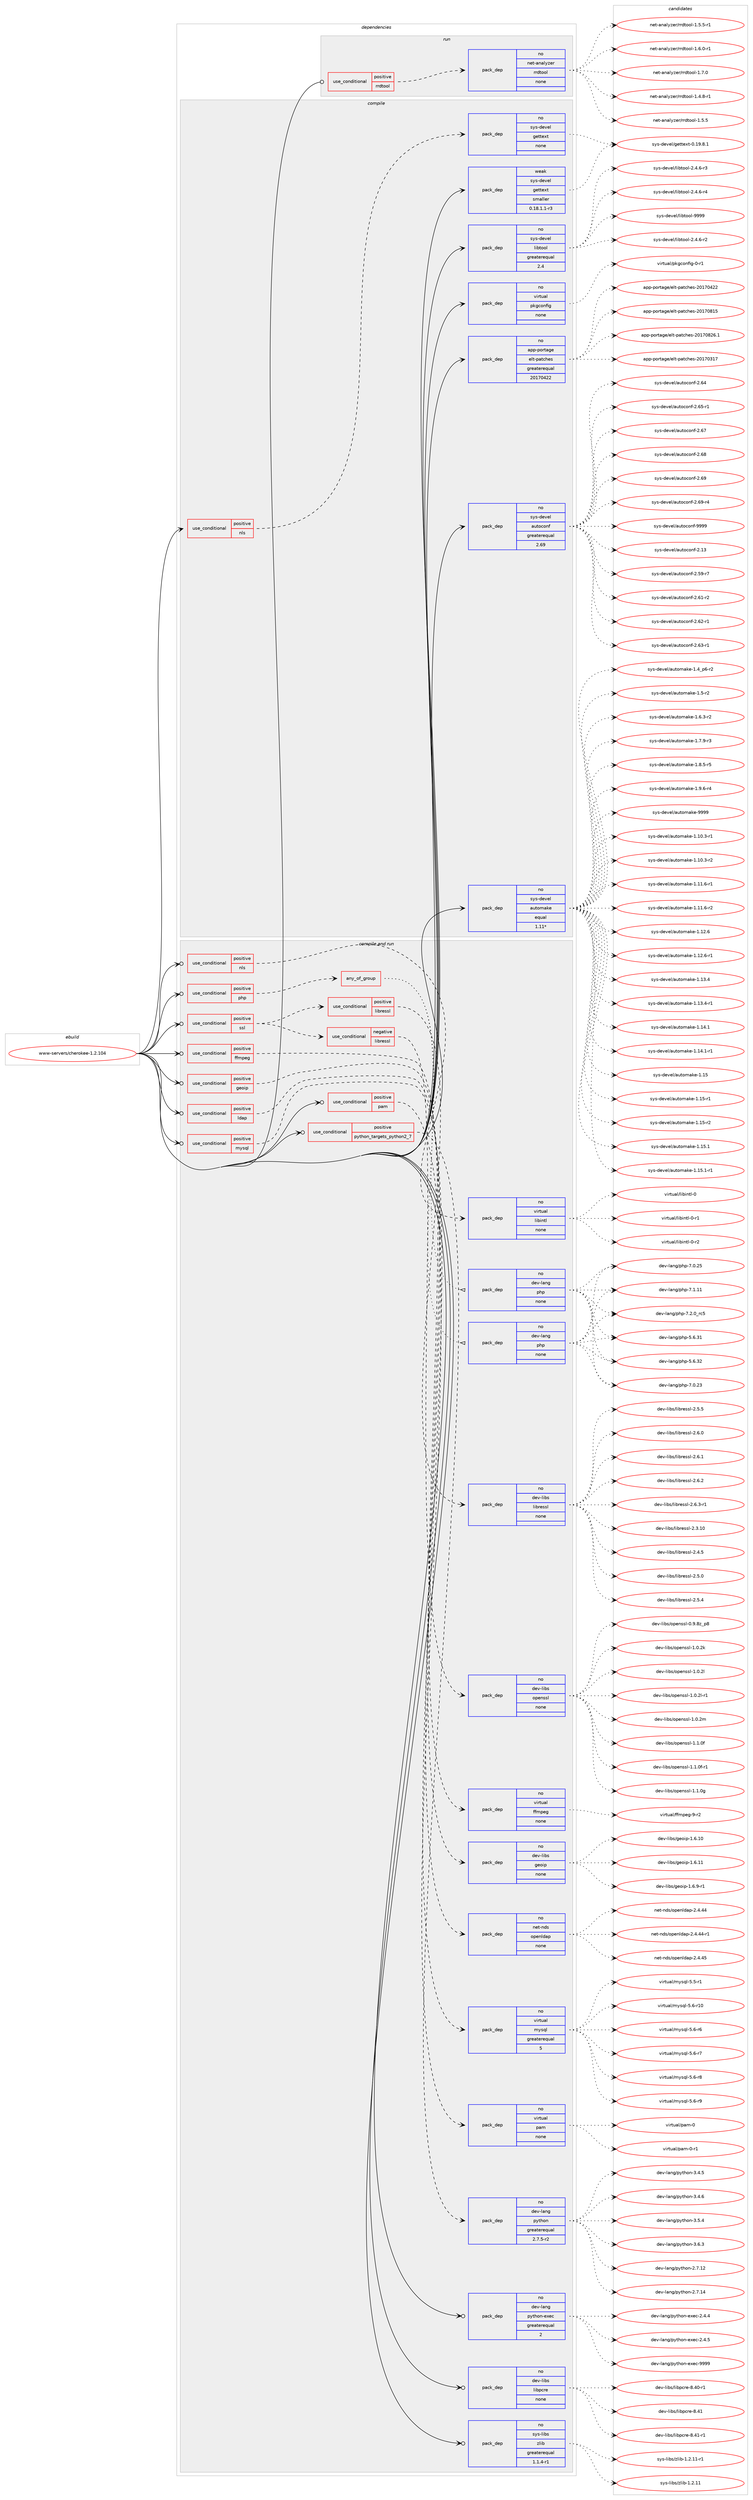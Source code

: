 digraph prolog {

# *************
# Graph options
# *************

newrank=true;
concentrate=true;
compound=true;
graph [rankdir=LR,fontname=Helvetica,fontsize=10,ranksep=1.5];#, ranksep=2.5, nodesep=0.2];
edge  [arrowhead=vee];
node  [fontname=Helvetica,fontsize=10];

# **********
# The ebuild
# **********

subgraph cluster_leftcol {
color=gray;
rank=same;
label=<<i>ebuild</i>>;
id [label="www-servers/cherokee-1.2.104", color=red, width=4, href="../www-servers/cherokee-1.2.104.svg"];
}

# ****************
# The dependencies
# ****************

subgraph cluster_midcol {
color=gray;
label=<<i>dependencies</i>>;
subgraph cluster_compile {
fillcolor="#eeeeee";
style=filled;
label=<<i>compile</i>>;
subgraph cond120543 {
dependency506635 [label=<<TABLE BORDER="0" CELLBORDER="1" CELLSPACING="0" CELLPADDING="4"><TR><TD ROWSPAN="3" CELLPADDING="10">use_conditional</TD></TR><TR><TD>positive</TD></TR><TR><TD>nls</TD></TR></TABLE>>, shape=none, color=red];
subgraph pack376794 {
dependency506636 [label=<<TABLE BORDER="0" CELLBORDER="1" CELLSPACING="0" CELLPADDING="4" WIDTH="220"><TR><TD ROWSPAN="6" CELLPADDING="30">pack_dep</TD></TR><TR><TD WIDTH="110">no</TD></TR><TR><TD>sys-devel</TD></TR><TR><TD>gettext</TD></TR><TR><TD>none</TD></TR><TR><TD></TD></TR></TABLE>>, shape=none, color=blue];
}
dependency506635:e -> dependency506636:w [weight=20,style="dashed",arrowhead="vee"];
}
id:e -> dependency506635:w [weight=20,style="solid",arrowhead="vee"];
subgraph pack376795 {
dependency506637 [label=<<TABLE BORDER="0" CELLBORDER="1" CELLSPACING="0" CELLPADDING="4" WIDTH="220"><TR><TD ROWSPAN="6" CELLPADDING="30">pack_dep</TD></TR><TR><TD WIDTH="110">no</TD></TR><TR><TD>app-portage</TD></TR><TR><TD>elt-patches</TD></TR><TR><TD>greaterequal</TD></TR><TR><TD>20170422</TD></TR></TABLE>>, shape=none, color=blue];
}
id:e -> dependency506637:w [weight=20,style="solid",arrowhead="vee"];
subgraph pack376796 {
dependency506638 [label=<<TABLE BORDER="0" CELLBORDER="1" CELLSPACING="0" CELLPADDING="4" WIDTH="220"><TR><TD ROWSPAN="6" CELLPADDING="30">pack_dep</TD></TR><TR><TD WIDTH="110">no</TD></TR><TR><TD>sys-devel</TD></TR><TR><TD>autoconf</TD></TR><TR><TD>greaterequal</TD></TR><TR><TD>2.69</TD></TR></TABLE>>, shape=none, color=blue];
}
id:e -> dependency506638:w [weight=20,style="solid",arrowhead="vee"];
subgraph pack376797 {
dependency506639 [label=<<TABLE BORDER="0" CELLBORDER="1" CELLSPACING="0" CELLPADDING="4" WIDTH="220"><TR><TD ROWSPAN="6" CELLPADDING="30">pack_dep</TD></TR><TR><TD WIDTH="110">no</TD></TR><TR><TD>sys-devel</TD></TR><TR><TD>automake</TD></TR><TR><TD>equal</TD></TR><TR><TD>1.11*</TD></TR></TABLE>>, shape=none, color=blue];
}
id:e -> dependency506639:w [weight=20,style="solid",arrowhead="vee"];
subgraph pack376798 {
dependency506640 [label=<<TABLE BORDER="0" CELLBORDER="1" CELLSPACING="0" CELLPADDING="4" WIDTH="220"><TR><TD ROWSPAN="6" CELLPADDING="30">pack_dep</TD></TR><TR><TD WIDTH="110">no</TD></TR><TR><TD>sys-devel</TD></TR><TR><TD>libtool</TD></TR><TR><TD>greaterequal</TD></TR><TR><TD>2.4</TD></TR></TABLE>>, shape=none, color=blue];
}
id:e -> dependency506640:w [weight=20,style="solid",arrowhead="vee"];
subgraph pack376799 {
dependency506641 [label=<<TABLE BORDER="0" CELLBORDER="1" CELLSPACING="0" CELLPADDING="4" WIDTH="220"><TR><TD ROWSPAN="6" CELLPADDING="30">pack_dep</TD></TR><TR><TD WIDTH="110">no</TD></TR><TR><TD>virtual</TD></TR><TR><TD>pkgconfig</TD></TR><TR><TD>none</TD></TR><TR><TD></TD></TR></TABLE>>, shape=none, color=blue];
}
id:e -> dependency506641:w [weight=20,style="solid",arrowhead="vee"];
subgraph pack376800 {
dependency506642 [label=<<TABLE BORDER="0" CELLBORDER="1" CELLSPACING="0" CELLPADDING="4" WIDTH="220"><TR><TD ROWSPAN="6" CELLPADDING="30">pack_dep</TD></TR><TR><TD WIDTH="110">weak</TD></TR><TR><TD>sys-devel</TD></TR><TR><TD>gettext</TD></TR><TR><TD>smaller</TD></TR><TR><TD>0.18.1.1-r3</TD></TR></TABLE>>, shape=none, color=blue];
}
id:e -> dependency506642:w [weight=20,style="solid",arrowhead="vee"];
}
subgraph cluster_compileandrun {
fillcolor="#eeeeee";
style=filled;
label=<<i>compile and run</i>>;
subgraph cond120544 {
dependency506643 [label=<<TABLE BORDER="0" CELLBORDER="1" CELLSPACING="0" CELLPADDING="4"><TR><TD ROWSPAN="3" CELLPADDING="10">use_conditional</TD></TR><TR><TD>positive</TD></TR><TR><TD>ffmpeg</TD></TR></TABLE>>, shape=none, color=red];
subgraph pack376801 {
dependency506644 [label=<<TABLE BORDER="0" CELLBORDER="1" CELLSPACING="0" CELLPADDING="4" WIDTH="220"><TR><TD ROWSPAN="6" CELLPADDING="30">pack_dep</TD></TR><TR><TD WIDTH="110">no</TD></TR><TR><TD>virtual</TD></TR><TR><TD>ffmpeg</TD></TR><TR><TD>none</TD></TR><TR><TD></TD></TR></TABLE>>, shape=none, color=blue];
}
dependency506643:e -> dependency506644:w [weight=20,style="dashed",arrowhead="vee"];
}
id:e -> dependency506643:w [weight=20,style="solid",arrowhead="odotvee"];
subgraph cond120545 {
dependency506645 [label=<<TABLE BORDER="0" CELLBORDER="1" CELLSPACING="0" CELLPADDING="4"><TR><TD ROWSPAN="3" CELLPADDING="10">use_conditional</TD></TR><TR><TD>positive</TD></TR><TR><TD>geoip</TD></TR></TABLE>>, shape=none, color=red];
subgraph pack376802 {
dependency506646 [label=<<TABLE BORDER="0" CELLBORDER="1" CELLSPACING="0" CELLPADDING="4" WIDTH="220"><TR><TD ROWSPAN="6" CELLPADDING="30">pack_dep</TD></TR><TR><TD WIDTH="110">no</TD></TR><TR><TD>dev-libs</TD></TR><TR><TD>geoip</TD></TR><TR><TD>none</TD></TR><TR><TD></TD></TR></TABLE>>, shape=none, color=blue];
}
dependency506645:e -> dependency506646:w [weight=20,style="dashed",arrowhead="vee"];
}
id:e -> dependency506645:w [weight=20,style="solid",arrowhead="odotvee"];
subgraph cond120546 {
dependency506647 [label=<<TABLE BORDER="0" CELLBORDER="1" CELLSPACING="0" CELLPADDING="4"><TR><TD ROWSPAN="3" CELLPADDING="10">use_conditional</TD></TR><TR><TD>positive</TD></TR><TR><TD>ldap</TD></TR></TABLE>>, shape=none, color=red];
subgraph pack376803 {
dependency506648 [label=<<TABLE BORDER="0" CELLBORDER="1" CELLSPACING="0" CELLPADDING="4" WIDTH="220"><TR><TD ROWSPAN="6" CELLPADDING="30">pack_dep</TD></TR><TR><TD WIDTH="110">no</TD></TR><TR><TD>net-nds</TD></TR><TR><TD>openldap</TD></TR><TR><TD>none</TD></TR><TR><TD></TD></TR></TABLE>>, shape=none, color=blue];
}
dependency506647:e -> dependency506648:w [weight=20,style="dashed",arrowhead="vee"];
}
id:e -> dependency506647:w [weight=20,style="solid",arrowhead="odotvee"];
subgraph cond120547 {
dependency506649 [label=<<TABLE BORDER="0" CELLBORDER="1" CELLSPACING="0" CELLPADDING="4"><TR><TD ROWSPAN="3" CELLPADDING="10">use_conditional</TD></TR><TR><TD>positive</TD></TR><TR><TD>mysql</TD></TR></TABLE>>, shape=none, color=red];
subgraph pack376804 {
dependency506650 [label=<<TABLE BORDER="0" CELLBORDER="1" CELLSPACING="0" CELLPADDING="4" WIDTH="220"><TR><TD ROWSPAN="6" CELLPADDING="30">pack_dep</TD></TR><TR><TD WIDTH="110">no</TD></TR><TR><TD>virtual</TD></TR><TR><TD>mysql</TD></TR><TR><TD>greaterequal</TD></TR><TR><TD>5</TD></TR></TABLE>>, shape=none, color=blue];
}
dependency506649:e -> dependency506650:w [weight=20,style="dashed",arrowhead="vee"];
}
id:e -> dependency506649:w [weight=20,style="solid",arrowhead="odotvee"];
subgraph cond120548 {
dependency506651 [label=<<TABLE BORDER="0" CELLBORDER="1" CELLSPACING="0" CELLPADDING="4"><TR><TD ROWSPAN="3" CELLPADDING="10">use_conditional</TD></TR><TR><TD>positive</TD></TR><TR><TD>nls</TD></TR></TABLE>>, shape=none, color=red];
subgraph pack376805 {
dependency506652 [label=<<TABLE BORDER="0" CELLBORDER="1" CELLSPACING="0" CELLPADDING="4" WIDTH="220"><TR><TD ROWSPAN="6" CELLPADDING="30">pack_dep</TD></TR><TR><TD WIDTH="110">no</TD></TR><TR><TD>virtual</TD></TR><TR><TD>libintl</TD></TR><TR><TD>none</TD></TR><TR><TD></TD></TR></TABLE>>, shape=none, color=blue];
}
dependency506651:e -> dependency506652:w [weight=20,style="dashed",arrowhead="vee"];
}
id:e -> dependency506651:w [weight=20,style="solid",arrowhead="odotvee"];
subgraph cond120549 {
dependency506653 [label=<<TABLE BORDER="0" CELLBORDER="1" CELLSPACING="0" CELLPADDING="4"><TR><TD ROWSPAN="3" CELLPADDING="10">use_conditional</TD></TR><TR><TD>positive</TD></TR><TR><TD>pam</TD></TR></TABLE>>, shape=none, color=red];
subgraph pack376806 {
dependency506654 [label=<<TABLE BORDER="0" CELLBORDER="1" CELLSPACING="0" CELLPADDING="4" WIDTH="220"><TR><TD ROWSPAN="6" CELLPADDING="30">pack_dep</TD></TR><TR><TD WIDTH="110">no</TD></TR><TR><TD>virtual</TD></TR><TR><TD>pam</TD></TR><TR><TD>none</TD></TR><TR><TD></TD></TR></TABLE>>, shape=none, color=blue];
}
dependency506653:e -> dependency506654:w [weight=20,style="dashed",arrowhead="vee"];
}
id:e -> dependency506653:w [weight=20,style="solid",arrowhead="odotvee"];
subgraph cond120550 {
dependency506655 [label=<<TABLE BORDER="0" CELLBORDER="1" CELLSPACING="0" CELLPADDING="4"><TR><TD ROWSPAN="3" CELLPADDING="10">use_conditional</TD></TR><TR><TD>positive</TD></TR><TR><TD>php</TD></TR></TABLE>>, shape=none, color=red];
subgraph any8963 {
dependency506656 [label=<<TABLE BORDER="0" CELLBORDER="1" CELLSPACING="0" CELLPADDING="4"><TR><TD CELLPADDING="10">any_of_group</TD></TR></TABLE>>, shape=none, color=red];subgraph pack376807 {
dependency506657 [label=<<TABLE BORDER="0" CELLBORDER="1" CELLSPACING="0" CELLPADDING="4" WIDTH="220"><TR><TD ROWSPAN="6" CELLPADDING="30">pack_dep</TD></TR><TR><TD WIDTH="110">no</TD></TR><TR><TD>dev-lang</TD></TR><TR><TD>php</TD></TR><TR><TD>none</TD></TR><TR><TD></TD></TR></TABLE>>, shape=none, color=blue];
}
dependency506656:e -> dependency506657:w [weight=20,style="dotted",arrowhead="oinv"];
subgraph pack376808 {
dependency506658 [label=<<TABLE BORDER="0" CELLBORDER="1" CELLSPACING="0" CELLPADDING="4" WIDTH="220"><TR><TD ROWSPAN="6" CELLPADDING="30">pack_dep</TD></TR><TR><TD WIDTH="110">no</TD></TR><TR><TD>dev-lang</TD></TR><TR><TD>php</TD></TR><TR><TD>none</TD></TR><TR><TD></TD></TR></TABLE>>, shape=none, color=blue];
}
dependency506656:e -> dependency506658:w [weight=20,style="dotted",arrowhead="oinv"];
}
dependency506655:e -> dependency506656:w [weight=20,style="dashed",arrowhead="vee"];
}
id:e -> dependency506655:w [weight=20,style="solid",arrowhead="odotvee"];
subgraph cond120551 {
dependency506659 [label=<<TABLE BORDER="0" CELLBORDER="1" CELLSPACING="0" CELLPADDING="4"><TR><TD ROWSPAN="3" CELLPADDING="10">use_conditional</TD></TR><TR><TD>positive</TD></TR><TR><TD>python_targets_python2_7</TD></TR></TABLE>>, shape=none, color=red];
subgraph pack376809 {
dependency506660 [label=<<TABLE BORDER="0" CELLBORDER="1" CELLSPACING="0" CELLPADDING="4" WIDTH="220"><TR><TD ROWSPAN="6" CELLPADDING="30">pack_dep</TD></TR><TR><TD WIDTH="110">no</TD></TR><TR><TD>dev-lang</TD></TR><TR><TD>python</TD></TR><TR><TD>greaterequal</TD></TR><TR><TD>2.7.5-r2</TD></TR></TABLE>>, shape=none, color=blue];
}
dependency506659:e -> dependency506660:w [weight=20,style="dashed",arrowhead="vee"];
}
id:e -> dependency506659:w [weight=20,style="solid",arrowhead="odotvee"];
subgraph cond120552 {
dependency506661 [label=<<TABLE BORDER="0" CELLBORDER="1" CELLSPACING="0" CELLPADDING="4"><TR><TD ROWSPAN="3" CELLPADDING="10">use_conditional</TD></TR><TR><TD>positive</TD></TR><TR><TD>ssl</TD></TR></TABLE>>, shape=none, color=red];
subgraph cond120553 {
dependency506662 [label=<<TABLE BORDER="0" CELLBORDER="1" CELLSPACING="0" CELLPADDING="4"><TR><TD ROWSPAN="3" CELLPADDING="10">use_conditional</TD></TR><TR><TD>negative</TD></TR><TR><TD>libressl</TD></TR></TABLE>>, shape=none, color=red];
subgraph pack376810 {
dependency506663 [label=<<TABLE BORDER="0" CELLBORDER="1" CELLSPACING="0" CELLPADDING="4" WIDTH="220"><TR><TD ROWSPAN="6" CELLPADDING="30">pack_dep</TD></TR><TR><TD WIDTH="110">no</TD></TR><TR><TD>dev-libs</TD></TR><TR><TD>openssl</TD></TR><TR><TD>none</TD></TR><TR><TD></TD></TR></TABLE>>, shape=none, color=blue];
}
dependency506662:e -> dependency506663:w [weight=20,style="dashed",arrowhead="vee"];
}
dependency506661:e -> dependency506662:w [weight=20,style="dashed",arrowhead="vee"];
subgraph cond120554 {
dependency506664 [label=<<TABLE BORDER="0" CELLBORDER="1" CELLSPACING="0" CELLPADDING="4"><TR><TD ROWSPAN="3" CELLPADDING="10">use_conditional</TD></TR><TR><TD>positive</TD></TR><TR><TD>libressl</TD></TR></TABLE>>, shape=none, color=red];
subgraph pack376811 {
dependency506665 [label=<<TABLE BORDER="0" CELLBORDER="1" CELLSPACING="0" CELLPADDING="4" WIDTH="220"><TR><TD ROWSPAN="6" CELLPADDING="30">pack_dep</TD></TR><TR><TD WIDTH="110">no</TD></TR><TR><TD>dev-libs</TD></TR><TR><TD>libressl</TD></TR><TR><TD>none</TD></TR><TR><TD></TD></TR></TABLE>>, shape=none, color=blue];
}
dependency506664:e -> dependency506665:w [weight=20,style="dashed",arrowhead="vee"];
}
dependency506661:e -> dependency506664:w [weight=20,style="dashed",arrowhead="vee"];
}
id:e -> dependency506661:w [weight=20,style="solid",arrowhead="odotvee"];
subgraph pack376812 {
dependency506666 [label=<<TABLE BORDER="0" CELLBORDER="1" CELLSPACING="0" CELLPADDING="4" WIDTH="220"><TR><TD ROWSPAN="6" CELLPADDING="30">pack_dep</TD></TR><TR><TD WIDTH="110">no</TD></TR><TR><TD>dev-lang</TD></TR><TR><TD>python-exec</TD></TR><TR><TD>greaterequal</TD></TR><TR><TD>2</TD></TR></TABLE>>, shape=none, color=blue];
}
id:e -> dependency506666:w [weight=20,style="solid",arrowhead="odotvee"];
subgraph pack376813 {
dependency506667 [label=<<TABLE BORDER="0" CELLBORDER="1" CELLSPACING="0" CELLPADDING="4" WIDTH="220"><TR><TD ROWSPAN="6" CELLPADDING="30">pack_dep</TD></TR><TR><TD WIDTH="110">no</TD></TR><TR><TD>dev-libs</TD></TR><TR><TD>libpcre</TD></TR><TR><TD>none</TD></TR><TR><TD></TD></TR></TABLE>>, shape=none, color=blue];
}
id:e -> dependency506667:w [weight=20,style="solid",arrowhead="odotvee"];
subgraph pack376814 {
dependency506668 [label=<<TABLE BORDER="0" CELLBORDER="1" CELLSPACING="0" CELLPADDING="4" WIDTH="220"><TR><TD ROWSPAN="6" CELLPADDING="30">pack_dep</TD></TR><TR><TD WIDTH="110">no</TD></TR><TR><TD>sys-libs</TD></TR><TR><TD>zlib</TD></TR><TR><TD>greaterequal</TD></TR><TR><TD>1.1.4-r1</TD></TR></TABLE>>, shape=none, color=blue];
}
id:e -> dependency506668:w [weight=20,style="solid",arrowhead="odotvee"];
}
subgraph cluster_run {
fillcolor="#eeeeee";
style=filled;
label=<<i>run</i>>;
subgraph cond120555 {
dependency506669 [label=<<TABLE BORDER="0" CELLBORDER="1" CELLSPACING="0" CELLPADDING="4"><TR><TD ROWSPAN="3" CELLPADDING="10">use_conditional</TD></TR><TR><TD>positive</TD></TR><TR><TD>rrdtool</TD></TR></TABLE>>, shape=none, color=red];
subgraph pack376815 {
dependency506670 [label=<<TABLE BORDER="0" CELLBORDER="1" CELLSPACING="0" CELLPADDING="4" WIDTH="220"><TR><TD ROWSPAN="6" CELLPADDING="30">pack_dep</TD></TR><TR><TD WIDTH="110">no</TD></TR><TR><TD>net-analyzer</TD></TR><TR><TD>rrdtool</TD></TR><TR><TD>none</TD></TR><TR><TD></TD></TR></TABLE>>, shape=none, color=blue];
}
dependency506669:e -> dependency506670:w [weight=20,style="dashed",arrowhead="vee"];
}
id:e -> dependency506669:w [weight=20,style="solid",arrowhead="odot"];
}
}

# **************
# The candidates
# **************

subgraph cluster_choices {
rank=same;
color=gray;
label=<<i>candidates</i>>;

subgraph choice376794 {
color=black;
nodesep=1;
choice1151211154510010111810110847103101116116101120116454846495746564649 [label="sys-devel/gettext-0.19.8.1", color=red, width=4,href="../sys-devel/gettext-0.19.8.1.svg"];
dependency506636:e -> choice1151211154510010111810110847103101116116101120116454846495746564649:w [style=dotted,weight="100"];
}
subgraph choice376795 {
color=black;
nodesep=1;
choice97112112451121111141169710310147101108116451129711699104101115455048495548514955 [label="app-portage/elt-patches-20170317", color=red, width=4,href="../app-portage/elt-patches-20170317.svg"];
choice97112112451121111141169710310147101108116451129711699104101115455048495548525050 [label="app-portage/elt-patches-20170422", color=red, width=4,href="../app-portage/elt-patches-20170422.svg"];
choice97112112451121111141169710310147101108116451129711699104101115455048495548564953 [label="app-portage/elt-patches-20170815", color=red, width=4,href="../app-portage/elt-patches-20170815.svg"];
choice971121124511211111411697103101471011081164511297116991041011154550484955485650544649 [label="app-portage/elt-patches-20170826.1", color=red, width=4,href="../app-portage/elt-patches-20170826.1.svg"];
dependency506637:e -> choice97112112451121111141169710310147101108116451129711699104101115455048495548514955:w [style=dotted,weight="100"];
dependency506637:e -> choice97112112451121111141169710310147101108116451129711699104101115455048495548525050:w [style=dotted,weight="100"];
dependency506637:e -> choice97112112451121111141169710310147101108116451129711699104101115455048495548564953:w [style=dotted,weight="100"];
dependency506637:e -> choice971121124511211111411697103101471011081164511297116991041011154550484955485650544649:w [style=dotted,weight="100"];
}
subgraph choice376796 {
color=black;
nodesep=1;
choice115121115451001011181011084797117116111991111101024550464951 [label="sys-devel/autoconf-2.13", color=red, width=4,href="../sys-devel/autoconf-2.13.svg"];
choice1151211154510010111810110847971171161119911111010245504653574511455 [label="sys-devel/autoconf-2.59-r7", color=red, width=4,href="../sys-devel/autoconf-2.59-r7.svg"];
choice1151211154510010111810110847971171161119911111010245504654494511450 [label="sys-devel/autoconf-2.61-r2", color=red, width=4,href="../sys-devel/autoconf-2.61-r2.svg"];
choice1151211154510010111810110847971171161119911111010245504654504511449 [label="sys-devel/autoconf-2.62-r1", color=red, width=4,href="../sys-devel/autoconf-2.62-r1.svg"];
choice1151211154510010111810110847971171161119911111010245504654514511449 [label="sys-devel/autoconf-2.63-r1", color=red, width=4,href="../sys-devel/autoconf-2.63-r1.svg"];
choice115121115451001011181011084797117116111991111101024550465452 [label="sys-devel/autoconf-2.64", color=red, width=4,href="../sys-devel/autoconf-2.64.svg"];
choice1151211154510010111810110847971171161119911111010245504654534511449 [label="sys-devel/autoconf-2.65-r1", color=red, width=4,href="../sys-devel/autoconf-2.65-r1.svg"];
choice115121115451001011181011084797117116111991111101024550465455 [label="sys-devel/autoconf-2.67", color=red, width=4,href="../sys-devel/autoconf-2.67.svg"];
choice115121115451001011181011084797117116111991111101024550465456 [label="sys-devel/autoconf-2.68", color=red, width=4,href="../sys-devel/autoconf-2.68.svg"];
choice115121115451001011181011084797117116111991111101024550465457 [label="sys-devel/autoconf-2.69", color=red, width=4,href="../sys-devel/autoconf-2.69.svg"];
choice1151211154510010111810110847971171161119911111010245504654574511452 [label="sys-devel/autoconf-2.69-r4", color=red, width=4,href="../sys-devel/autoconf-2.69-r4.svg"];
choice115121115451001011181011084797117116111991111101024557575757 [label="sys-devel/autoconf-9999", color=red, width=4,href="../sys-devel/autoconf-9999.svg"];
dependency506638:e -> choice115121115451001011181011084797117116111991111101024550464951:w [style=dotted,weight="100"];
dependency506638:e -> choice1151211154510010111810110847971171161119911111010245504653574511455:w [style=dotted,weight="100"];
dependency506638:e -> choice1151211154510010111810110847971171161119911111010245504654494511450:w [style=dotted,weight="100"];
dependency506638:e -> choice1151211154510010111810110847971171161119911111010245504654504511449:w [style=dotted,weight="100"];
dependency506638:e -> choice1151211154510010111810110847971171161119911111010245504654514511449:w [style=dotted,weight="100"];
dependency506638:e -> choice115121115451001011181011084797117116111991111101024550465452:w [style=dotted,weight="100"];
dependency506638:e -> choice1151211154510010111810110847971171161119911111010245504654534511449:w [style=dotted,weight="100"];
dependency506638:e -> choice115121115451001011181011084797117116111991111101024550465455:w [style=dotted,weight="100"];
dependency506638:e -> choice115121115451001011181011084797117116111991111101024550465456:w [style=dotted,weight="100"];
dependency506638:e -> choice115121115451001011181011084797117116111991111101024550465457:w [style=dotted,weight="100"];
dependency506638:e -> choice1151211154510010111810110847971171161119911111010245504654574511452:w [style=dotted,weight="100"];
dependency506638:e -> choice115121115451001011181011084797117116111991111101024557575757:w [style=dotted,weight="100"];
}
subgraph choice376797 {
color=black;
nodesep=1;
choice11512111545100101118101108479711711611110997107101454946494846514511449 [label="sys-devel/automake-1.10.3-r1", color=red, width=4,href="../sys-devel/automake-1.10.3-r1.svg"];
choice11512111545100101118101108479711711611110997107101454946494846514511450 [label="sys-devel/automake-1.10.3-r2", color=red, width=4,href="../sys-devel/automake-1.10.3-r2.svg"];
choice11512111545100101118101108479711711611110997107101454946494946544511449 [label="sys-devel/automake-1.11.6-r1", color=red, width=4,href="../sys-devel/automake-1.11.6-r1.svg"];
choice11512111545100101118101108479711711611110997107101454946494946544511450 [label="sys-devel/automake-1.11.6-r2", color=red, width=4,href="../sys-devel/automake-1.11.6-r2.svg"];
choice1151211154510010111810110847971171161111099710710145494649504654 [label="sys-devel/automake-1.12.6", color=red, width=4,href="../sys-devel/automake-1.12.6.svg"];
choice11512111545100101118101108479711711611110997107101454946495046544511449 [label="sys-devel/automake-1.12.6-r1", color=red, width=4,href="../sys-devel/automake-1.12.6-r1.svg"];
choice1151211154510010111810110847971171161111099710710145494649514652 [label="sys-devel/automake-1.13.4", color=red, width=4,href="../sys-devel/automake-1.13.4.svg"];
choice11512111545100101118101108479711711611110997107101454946495146524511449 [label="sys-devel/automake-1.13.4-r1", color=red, width=4,href="../sys-devel/automake-1.13.4-r1.svg"];
choice1151211154510010111810110847971171161111099710710145494649524649 [label="sys-devel/automake-1.14.1", color=red, width=4,href="../sys-devel/automake-1.14.1.svg"];
choice11512111545100101118101108479711711611110997107101454946495246494511449 [label="sys-devel/automake-1.14.1-r1", color=red, width=4,href="../sys-devel/automake-1.14.1-r1.svg"];
choice115121115451001011181011084797117116111109971071014549464953 [label="sys-devel/automake-1.15", color=red, width=4,href="../sys-devel/automake-1.15.svg"];
choice1151211154510010111810110847971171161111099710710145494649534511449 [label="sys-devel/automake-1.15-r1", color=red, width=4,href="../sys-devel/automake-1.15-r1.svg"];
choice1151211154510010111810110847971171161111099710710145494649534511450 [label="sys-devel/automake-1.15-r2", color=red, width=4,href="../sys-devel/automake-1.15-r2.svg"];
choice1151211154510010111810110847971171161111099710710145494649534649 [label="sys-devel/automake-1.15.1", color=red, width=4,href="../sys-devel/automake-1.15.1.svg"];
choice11512111545100101118101108479711711611110997107101454946495346494511449 [label="sys-devel/automake-1.15.1-r1", color=red, width=4,href="../sys-devel/automake-1.15.1-r1.svg"];
choice115121115451001011181011084797117116111109971071014549465295112544511450 [label="sys-devel/automake-1.4_p6-r2", color=red, width=4,href="../sys-devel/automake-1.4_p6-r2.svg"];
choice11512111545100101118101108479711711611110997107101454946534511450 [label="sys-devel/automake-1.5-r2", color=red, width=4,href="../sys-devel/automake-1.5-r2.svg"];
choice115121115451001011181011084797117116111109971071014549465446514511450 [label="sys-devel/automake-1.6.3-r2", color=red, width=4,href="../sys-devel/automake-1.6.3-r2.svg"];
choice115121115451001011181011084797117116111109971071014549465546574511451 [label="sys-devel/automake-1.7.9-r3", color=red, width=4,href="../sys-devel/automake-1.7.9-r3.svg"];
choice115121115451001011181011084797117116111109971071014549465646534511453 [label="sys-devel/automake-1.8.5-r5", color=red, width=4,href="../sys-devel/automake-1.8.5-r5.svg"];
choice115121115451001011181011084797117116111109971071014549465746544511452 [label="sys-devel/automake-1.9.6-r4", color=red, width=4,href="../sys-devel/automake-1.9.6-r4.svg"];
choice115121115451001011181011084797117116111109971071014557575757 [label="sys-devel/automake-9999", color=red, width=4,href="../sys-devel/automake-9999.svg"];
dependency506639:e -> choice11512111545100101118101108479711711611110997107101454946494846514511449:w [style=dotted,weight="100"];
dependency506639:e -> choice11512111545100101118101108479711711611110997107101454946494846514511450:w [style=dotted,weight="100"];
dependency506639:e -> choice11512111545100101118101108479711711611110997107101454946494946544511449:w [style=dotted,weight="100"];
dependency506639:e -> choice11512111545100101118101108479711711611110997107101454946494946544511450:w [style=dotted,weight="100"];
dependency506639:e -> choice1151211154510010111810110847971171161111099710710145494649504654:w [style=dotted,weight="100"];
dependency506639:e -> choice11512111545100101118101108479711711611110997107101454946495046544511449:w [style=dotted,weight="100"];
dependency506639:e -> choice1151211154510010111810110847971171161111099710710145494649514652:w [style=dotted,weight="100"];
dependency506639:e -> choice11512111545100101118101108479711711611110997107101454946495146524511449:w [style=dotted,weight="100"];
dependency506639:e -> choice1151211154510010111810110847971171161111099710710145494649524649:w [style=dotted,weight="100"];
dependency506639:e -> choice11512111545100101118101108479711711611110997107101454946495246494511449:w [style=dotted,weight="100"];
dependency506639:e -> choice115121115451001011181011084797117116111109971071014549464953:w [style=dotted,weight="100"];
dependency506639:e -> choice1151211154510010111810110847971171161111099710710145494649534511449:w [style=dotted,weight="100"];
dependency506639:e -> choice1151211154510010111810110847971171161111099710710145494649534511450:w [style=dotted,weight="100"];
dependency506639:e -> choice1151211154510010111810110847971171161111099710710145494649534649:w [style=dotted,weight="100"];
dependency506639:e -> choice11512111545100101118101108479711711611110997107101454946495346494511449:w [style=dotted,weight="100"];
dependency506639:e -> choice115121115451001011181011084797117116111109971071014549465295112544511450:w [style=dotted,weight="100"];
dependency506639:e -> choice11512111545100101118101108479711711611110997107101454946534511450:w [style=dotted,weight="100"];
dependency506639:e -> choice115121115451001011181011084797117116111109971071014549465446514511450:w [style=dotted,weight="100"];
dependency506639:e -> choice115121115451001011181011084797117116111109971071014549465546574511451:w [style=dotted,weight="100"];
dependency506639:e -> choice115121115451001011181011084797117116111109971071014549465646534511453:w [style=dotted,weight="100"];
dependency506639:e -> choice115121115451001011181011084797117116111109971071014549465746544511452:w [style=dotted,weight="100"];
dependency506639:e -> choice115121115451001011181011084797117116111109971071014557575757:w [style=dotted,weight="100"];
}
subgraph choice376798 {
color=black;
nodesep=1;
choice1151211154510010111810110847108105981161111111084550465246544511450 [label="sys-devel/libtool-2.4.6-r2", color=red, width=4,href="../sys-devel/libtool-2.4.6-r2.svg"];
choice1151211154510010111810110847108105981161111111084550465246544511451 [label="sys-devel/libtool-2.4.6-r3", color=red, width=4,href="../sys-devel/libtool-2.4.6-r3.svg"];
choice1151211154510010111810110847108105981161111111084550465246544511452 [label="sys-devel/libtool-2.4.6-r4", color=red, width=4,href="../sys-devel/libtool-2.4.6-r4.svg"];
choice1151211154510010111810110847108105981161111111084557575757 [label="sys-devel/libtool-9999", color=red, width=4,href="../sys-devel/libtool-9999.svg"];
dependency506640:e -> choice1151211154510010111810110847108105981161111111084550465246544511450:w [style=dotted,weight="100"];
dependency506640:e -> choice1151211154510010111810110847108105981161111111084550465246544511451:w [style=dotted,weight="100"];
dependency506640:e -> choice1151211154510010111810110847108105981161111111084550465246544511452:w [style=dotted,weight="100"];
dependency506640:e -> choice1151211154510010111810110847108105981161111111084557575757:w [style=dotted,weight="100"];
}
subgraph choice376799 {
color=black;
nodesep=1;
choice11810511411611797108471121071039911111010210510345484511449 [label="virtual/pkgconfig-0-r1", color=red, width=4,href="../virtual/pkgconfig-0-r1.svg"];
dependency506641:e -> choice11810511411611797108471121071039911111010210510345484511449:w [style=dotted,weight="100"];
}
subgraph choice376800 {
color=black;
nodesep=1;
choice1151211154510010111810110847103101116116101120116454846495746564649 [label="sys-devel/gettext-0.19.8.1", color=red, width=4,href="../sys-devel/gettext-0.19.8.1.svg"];
dependency506642:e -> choice1151211154510010111810110847103101116116101120116454846495746564649:w [style=dotted,weight="100"];
}
subgraph choice376801 {
color=black;
nodesep=1;
choice118105114116117971084710210210911210110345574511450 [label="virtual/ffmpeg-9-r2", color=red, width=4,href="../virtual/ffmpeg-9-r2.svg"];
dependency506644:e -> choice118105114116117971084710210210911210110345574511450:w [style=dotted,weight="100"];
}
subgraph choice376802 {
color=black;
nodesep=1;
choice10010111845108105981154710310111110511245494654464948 [label="dev-libs/geoip-1.6.10", color=red, width=4,href="../dev-libs/geoip-1.6.10.svg"];
choice10010111845108105981154710310111110511245494654464949 [label="dev-libs/geoip-1.6.11", color=red, width=4,href="../dev-libs/geoip-1.6.11.svg"];
choice1001011184510810598115471031011111051124549465446574511449 [label="dev-libs/geoip-1.6.9-r1", color=red, width=4,href="../dev-libs/geoip-1.6.9-r1.svg"];
dependency506646:e -> choice10010111845108105981154710310111110511245494654464948:w [style=dotted,weight="100"];
dependency506646:e -> choice10010111845108105981154710310111110511245494654464949:w [style=dotted,weight="100"];
dependency506646:e -> choice1001011184510810598115471031011111051124549465446574511449:w [style=dotted,weight="100"];
}
subgraph choice376803 {
color=black;
nodesep=1;
choice11010111645110100115471111121011101081009711245504652465252 [label="net-nds/openldap-2.4.44", color=red, width=4,href="../net-nds/openldap-2.4.44.svg"];
choice110101116451101001154711111210111010810097112455046524652524511449 [label="net-nds/openldap-2.4.44-r1", color=red, width=4,href="../net-nds/openldap-2.4.44-r1.svg"];
choice11010111645110100115471111121011101081009711245504652465253 [label="net-nds/openldap-2.4.45", color=red, width=4,href="../net-nds/openldap-2.4.45.svg"];
dependency506648:e -> choice11010111645110100115471111121011101081009711245504652465252:w [style=dotted,weight="100"];
dependency506648:e -> choice110101116451101001154711111210111010810097112455046524652524511449:w [style=dotted,weight="100"];
dependency506648:e -> choice11010111645110100115471111121011101081009711245504652465253:w [style=dotted,weight="100"];
}
subgraph choice376804 {
color=black;
nodesep=1;
choice1181051141161179710847109121115113108455346534511449 [label="virtual/mysql-5.5-r1", color=red, width=4,href="../virtual/mysql-5.5-r1.svg"];
choice118105114116117971084710912111511310845534654451144948 [label="virtual/mysql-5.6-r10", color=red, width=4,href="../virtual/mysql-5.6-r10.svg"];
choice1181051141161179710847109121115113108455346544511454 [label="virtual/mysql-5.6-r6", color=red, width=4,href="../virtual/mysql-5.6-r6.svg"];
choice1181051141161179710847109121115113108455346544511455 [label="virtual/mysql-5.6-r7", color=red, width=4,href="../virtual/mysql-5.6-r7.svg"];
choice1181051141161179710847109121115113108455346544511456 [label="virtual/mysql-5.6-r8", color=red, width=4,href="../virtual/mysql-5.6-r8.svg"];
choice1181051141161179710847109121115113108455346544511457 [label="virtual/mysql-5.6-r9", color=red, width=4,href="../virtual/mysql-5.6-r9.svg"];
dependency506650:e -> choice1181051141161179710847109121115113108455346534511449:w [style=dotted,weight="100"];
dependency506650:e -> choice118105114116117971084710912111511310845534654451144948:w [style=dotted,weight="100"];
dependency506650:e -> choice1181051141161179710847109121115113108455346544511454:w [style=dotted,weight="100"];
dependency506650:e -> choice1181051141161179710847109121115113108455346544511455:w [style=dotted,weight="100"];
dependency506650:e -> choice1181051141161179710847109121115113108455346544511456:w [style=dotted,weight="100"];
dependency506650:e -> choice1181051141161179710847109121115113108455346544511457:w [style=dotted,weight="100"];
}
subgraph choice376805 {
color=black;
nodesep=1;
choice1181051141161179710847108105981051101161084548 [label="virtual/libintl-0", color=red, width=4,href="../virtual/libintl-0.svg"];
choice11810511411611797108471081059810511011610845484511449 [label="virtual/libintl-0-r1", color=red, width=4,href="../virtual/libintl-0-r1.svg"];
choice11810511411611797108471081059810511011610845484511450 [label="virtual/libintl-0-r2", color=red, width=4,href="../virtual/libintl-0-r2.svg"];
dependency506652:e -> choice1181051141161179710847108105981051101161084548:w [style=dotted,weight="100"];
dependency506652:e -> choice11810511411611797108471081059810511011610845484511449:w [style=dotted,weight="100"];
dependency506652:e -> choice11810511411611797108471081059810511011610845484511450:w [style=dotted,weight="100"];
}
subgraph choice376806 {
color=black;
nodesep=1;
choice1181051141161179710847112971094548 [label="virtual/pam-0", color=red, width=4,href="../virtual/pam-0.svg"];
choice11810511411611797108471129710945484511449 [label="virtual/pam-0-r1", color=red, width=4,href="../virtual/pam-0-r1.svg"];
dependency506654:e -> choice1181051141161179710847112971094548:w [style=dotted,weight="100"];
dependency506654:e -> choice11810511411611797108471129710945484511449:w [style=dotted,weight="100"];
}
subgraph choice376807 {
color=black;
nodesep=1;
choice10010111845108971101034711210411245534654465149 [label="dev-lang/php-5.6.31", color=red, width=4,href="../dev-lang/php-5.6.31.svg"];
choice10010111845108971101034711210411245534654465150 [label="dev-lang/php-5.6.32", color=red, width=4,href="../dev-lang/php-5.6.32.svg"];
choice10010111845108971101034711210411245554648465051 [label="dev-lang/php-7.0.23", color=red, width=4,href="../dev-lang/php-7.0.23.svg"];
choice10010111845108971101034711210411245554648465053 [label="dev-lang/php-7.0.25", color=red, width=4,href="../dev-lang/php-7.0.25.svg"];
choice10010111845108971101034711210411245554649464949 [label="dev-lang/php-7.1.11", color=red, width=4,href="../dev-lang/php-7.1.11.svg"];
choice100101118451089711010347112104112455546504648951149953 [label="dev-lang/php-7.2.0_rc5", color=red, width=4,href="../dev-lang/php-7.2.0_rc5.svg"];
dependency506657:e -> choice10010111845108971101034711210411245534654465149:w [style=dotted,weight="100"];
dependency506657:e -> choice10010111845108971101034711210411245534654465150:w [style=dotted,weight="100"];
dependency506657:e -> choice10010111845108971101034711210411245554648465051:w [style=dotted,weight="100"];
dependency506657:e -> choice10010111845108971101034711210411245554648465053:w [style=dotted,weight="100"];
dependency506657:e -> choice10010111845108971101034711210411245554649464949:w [style=dotted,weight="100"];
dependency506657:e -> choice100101118451089711010347112104112455546504648951149953:w [style=dotted,weight="100"];
}
subgraph choice376808 {
color=black;
nodesep=1;
choice10010111845108971101034711210411245534654465149 [label="dev-lang/php-5.6.31", color=red, width=4,href="../dev-lang/php-5.6.31.svg"];
choice10010111845108971101034711210411245534654465150 [label="dev-lang/php-5.6.32", color=red, width=4,href="../dev-lang/php-5.6.32.svg"];
choice10010111845108971101034711210411245554648465051 [label="dev-lang/php-7.0.23", color=red, width=4,href="../dev-lang/php-7.0.23.svg"];
choice10010111845108971101034711210411245554648465053 [label="dev-lang/php-7.0.25", color=red, width=4,href="../dev-lang/php-7.0.25.svg"];
choice10010111845108971101034711210411245554649464949 [label="dev-lang/php-7.1.11", color=red, width=4,href="../dev-lang/php-7.1.11.svg"];
choice100101118451089711010347112104112455546504648951149953 [label="dev-lang/php-7.2.0_rc5", color=red, width=4,href="../dev-lang/php-7.2.0_rc5.svg"];
dependency506658:e -> choice10010111845108971101034711210411245534654465149:w [style=dotted,weight="100"];
dependency506658:e -> choice10010111845108971101034711210411245534654465150:w [style=dotted,weight="100"];
dependency506658:e -> choice10010111845108971101034711210411245554648465051:w [style=dotted,weight="100"];
dependency506658:e -> choice10010111845108971101034711210411245554648465053:w [style=dotted,weight="100"];
dependency506658:e -> choice10010111845108971101034711210411245554649464949:w [style=dotted,weight="100"];
dependency506658:e -> choice100101118451089711010347112104112455546504648951149953:w [style=dotted,weight="100"];
}
subgraph choice376809 {
color=black;
nodesep=1;
choice10010111845108971101034711212111610411111045504655464950 [label="dev-lang/python-2.7.12", color=red, width=4,href="../dev-lang/python-2.7.12.svg"];
choice10010111845108971101034711212111610411111045504655464952 [label="dev-lang/python-2.7.14", color=red, width=4,href="../dev-lang/python-2.7.14.svg"];
choice100101118451089711010347112121116104111110455146524653 [label="dev-lang/python-3.4.5", color=red, width=4,href="../dev-lang/python-3.4.5.svg"];
choice100101118451089711010347112121116104111110455146524654 [label="dev-lang/python-3.4.6", color=red, width=4,href="../dev-lang/python-3.4.6.svg"];
choice100101118451089711010347112121116104111110455146534652 [label="dev-lang/python-3.5.4", color=red, width=4,href="../dev-lang/python-3.5.4.svg"];
choice100101118451089711010347112121116104111110455146544651 [label="dev-lang/python-3.6.3", color=red, width=4,href="../dev-lang/python-3.6.3.svg"];
dependency506660:e -> choice10010111845108971101034711212111610411111045504655464950:w [style=dotted,weight="100"];
dependency506660:e -> choice10010111845108971101034711212111610411111045504655464952:w [style=dotted,weight="100"];
dependency506660:e -> choice100101118451089711010347112121116104111110455146524653:w [style=dotted,weight="100"];
dependency506660:e -> choice100101118451089711010347112121116104111110455146524654:w [style=dotted,weight="100"];
dependency506660:e -> choice100101118451089711010347112121116104111110455146534652:w [style=dotted,weight="100"];
dependency506660:e -> choice100101118451089711010347112121116104111110455146544651:w [style=dotted,weight="100"];
}
subgraph choice376810 {
color=black;
nodesep=1;
choice1001011184510810598115471111121011101151151084548465746561229511256 [label="dev-libs/openssl-0.9.8z_p8", color=red, width=4,href="../dev-libs/openssl-0.9.8z_p8.svg"];
choice100101118451081059811547111112101110115115108454946484650107 [label="dev-libs/openssl-1.0.2k", color=red, width=4,href="../dev-libs/openssl-1.0.2k.svg"];
choice100101118451081059811547111112101110115115108454946484650108 [label="dev-libs/openssl-1.0.2l", color=red, width=4,href="../dev-libs/openssl-1.0.2l.svg"];
choice1001011184510810598115471111121011101151151084549464846501084511449 [label="dev-libs/openssl-1.0.2l-r1", color=red, width=4,href="../dev-libs/openssl-1.0.2l-r1.svg"];
choice100101118451081059811547111112101110115115108454946484650109 [label="dev-libs/openssl-1.0.2m", color=red, width=4,href="../dev-libs/openssl-1.0.2m.svg"];
choice100101118451081059811547111112101110115115108454946494648102 [label="dev-libs/openssl-1.1.0f", color=red, width=4,href="../dev-libs/openssl-1.1.0f.svg"];
choice1001011184510810598115471111121011101151151084549464946481024511449 [label="dev-libs/openssl-1.1.0f-r1", color=red, width=4,href="../dev-libs/openssl-1.1.0f-r1.svg"];
choice100101118451081059811547111112101110115115108454946494648103 [label="dev-libs/openssl-1.1.0g", color=red, width=4,href="../dev-libs/openssl-1.1.0g.svg"];
dependency506663:e -> choice1001011184510810598115471111121011101151151084548465746561229511256:w [style=dotted,weight="100"];
dependency506663:e -> choice100101118451081059811547111112101110115115108454946484650107:w [style=dotted,weight="100"];
dependency506663:e -> choice100101118451081059811547111112101110115115108454946484650108:w [style=dotted,weight="100"];
dependency506663:e -> choice1001011184510810598115471111121011101151151084549464846501084511449:w [style=dotted,weight="100"];
dependency506663:e -> choice100101118451081059811547111112101110115115108454946484650109:w [style=dotted,weight="100"];
dependency506663:e -> choice100101118451081059811547111112101110115115108454946494648102:w [style=dotted,weight="100"];
dependency506663:e -> choice1001011184510810598115471111121011101151151084549464946481024511449:w [style=dotted,weight="100"];
dependency506663:e -> choice100101118451081059811547111112101110115115108454946494648103:w [style=dotted,weight="100"];
}
subgraph choice376811 {
color=black;
nodesep=1;
choice1001011184510810598115471081059811410111511510845504651464948 [label="dev-libs/libressl-2.3.10", color=red, width=4,href="../dev-libs/libressl-2.3.10.svg"];
choice10010111845108105981154710810598114101115115108455046524653 [label="dev-libs/libressl-2.4.5", color=red, width=4,href="../dev-libs/libressl-2.4.5.svg"];
choice10010111845108105981154710810598114101115115108455046534648 [label="dev-libs/libressl-2.5.0", color=red, width=4,href="../dev-libs/libressl-2.5.0.svg"];
choice10010111845108105981154710810598114101115115108455046534652 [label="dev-libs/libressl-2.5.4", color=red, width=4,href="../dev-libs/libressl-2.5.4.svg"];
choice10010111845108105981154710810598114101115115108455046534653 [label="dev-libs/libressl-2.5.5", color=red, width=4,href="../dev-libs/libressl-2.5.5.svg"];
choice10010111845108105981154710810598114101115115108455046544648 [label="dev-libs/libressl-2.6.0", color=red, width=4,href="../dev-libs/libressl-2.6.0.svg"];
choice10010111845108105981154710810598114101115115108455046544649 [label="dev-libs/libressl-2.6.1", color=red, width=4,href="../dev-libs/libressl-2.6.1.svg"];
choice10010111845108105981154710810598114101115115108455046544650 [label="dev-libs/libressl-2.6.2", color=red, width=4,href="../dev-libs/libressl-2.6.2.svg"];
choice100101118451081059811547108105981141011151151084550465446514511449 [label="dev-libs/libressl-2.6.3-r1", color=red, width=4,href="../dev-libs/libressl-2.6.3-r1.svg"];
dependency506665:e -> choice1001011184510810598115471081059811410111511510845504651464948:w [style=dotted,weight="100"];
dependency506665:e -> choice10010111845108105981154710810598114101115115108455046524653:w [style=dotted,weight="100"];
dependency506665:e -> choice10010111845108105981154710810598114101115115108455046534648:w [style=dotted,weight="100"];
dependency506665:e -> choice10010111845108105981154710810598114101115115108455046534652:w [style=dotted,weight="100"];
dependency506665:e -> choice10010111845108105981154710810598114101115115108455046534653:w [style=dotted,weight="100"];
dependency506665:e -> choice10010111845108105981154710810598114101115115108455046544648:w [style=dotted,weight="100"];
dependency506665:e -> choice10010111845108105981154710810598114101115115108455046544649:w [style=dotted,weight="100"];
dependency506665:e -> choice10010111845108105981154710810598114101115115108455046544650:w [style=dotted,weight="100"];
dependency506665:e -> choice100101118451081059811547108105981141011151151084550465446514511449:w [style=dotted,weight="100"];
}
subgraph choice376812 {
color=black;
nodesep=1;
choice1001011184510897110103471121211161041111104510112010199455046524652 [label="dev-lang/python-exec-2.4.4", color=red, width=4,href="../dev-lang/python-exec-2.4.4.svg"];
choice1001011184510897110103471121211161041111104510112010199455046524653 [label="dev-lang/python-exec-2.4.5", color=red, width=4,href="../dev-lang/python-exec-2.4.5.svg"];
choice10010111845108971101034711212111610411111045101120101994557575757 [label="dev-lang/python-exec-9999", color=red, width=4,href="../dev-lang/python-exec-9999.svg"];
dependency506666:e -> choice1001011184510897110103471121211161041111104510112010199455046524652:w [style=dotted,weight="100"];
dependency506666:e -> choice1001011184510897110103471121211161041111104510112010199455046524653:w [style=dotted,weight="100"];
dependency506666:e -> choice10010111845108971101034711212111610411111045101120101994557575757:w [style=dotted,weight="100"];
}
subgraph choice376813 {
color=black;
nodesep=1;
choice100101118451081059811547108105981129911410145564652484511449 [label="dev-libs/libpcre-8.40-r1", color=red, width=4,href="../dev-libs/libpcre-8.40-r1.svg"];
choice10010111845108105981154710810598112991141014556465249 [label="dev-libs/libpcre-8.41", color=red, width=4,href="../dev-libs/libpcre-8.41.svg"];
choice100101118451081059811547108105981129911410145564652494511449 [label="dev-libs/libpcre-8.41-r1", color=red, width=4,href="../dev-libs/libpcre-8.41-r1.svg"];
dependency506667:e -> choice100101118451081059811547108105981129911410145564652484511449:w [style=dotted,weight="100"];
dependency506667:e -> choice10010111845108105981154710810598112991141014556465249:w [style=dotted,weight="100"];
dependency506667:e -> choice100101118451081059811547108105981129911410145564652494511449:w [style=dotted,weight="100"];
}
subgraph choice376814 {
color=black;
nodesep=1;
choice1151211154510810598115471221081059845494650464949 [label="sys-libs/zlib-1.2.11", color=red, width=4,href="../sys-libs/zlib-1.2.11.svg"];
choice11512111545108105981154712210810598454946504649494511449 [label="sys-libs/zlib-1.2.11-r1", color=red, width=4,href="../sys-libs/zlib-1.2.11-r1.svg"];
dependency506668:e -> choice1151211154510810598115471221081059845494650464949:w [style=dotted,weight="100"];
dependency506668:e -> choice11512111545108105981154712210810598454946504649494511449:w [style=dotted,weight="100"];
}
subgraph choice376815 {
color=black;
nodesep=1;
choice110101116459711097108121122101114471141141001161111111084549465246564511449 [label="net-analyzer/rrdtool-1.4.8-r1", color=red, width=4,href="../net-analyzer/rrdtool-1.4.8-r1.svg"];
choice11010111645971109710812112210111447114114100116111111108454946534653 [label="net-analyzer/rrdtool-1.5.5", color=red, width=4,href="../net-analyzer/rrdtool-1.5.5.svg"];
choice110101116459711097108121122101114471141141001161111111084549465346534511449 [label="net-analyzer/rrdtool-1.5.5-r1", color=red, width=4,href="../net-analyzer/rrdtool-1.5.5-r1.svg"];
choice110101116459711097108121122101114471141141001161111111084549465446484511449 [label="net-analyzer/rrdtool-1.6.0-r1", color=red, width=4,href="../net-analyzer/rrdtool-1.6.0-r1.svg"];
choice11010111645971109710812112210111447114114100116111111108454946554648 [label="net-analyzer/rrdtool-1.7.0", color=red, width=4,href="../net-analyzer/rrdtool-1.7.0.svg"];
dependency506670:e -> choice110101116459711097108121122101114471141141001161111111084549465246564511449:w [style=dotted,weight="100"];
dependency506670:e -> choice11010111645971109710812112210111447114114100116111111108454946534653:w [style=dotted,weight="100"];
dependency506670:e -> choice110101116459711097108121122101114471141141001161111111084549465346534511449:w [style=dotted,weight="100"];
dependency506670:e -> choice110101116459711097108121122101114471141141001161111111084549465446484511449:w [style=dotted,weight="100"];
dependency506670:e -> choice11010111645971109710812112210111447114114100116111111108454946554648:w [style=dotted,weight="100"];
}
}

}
